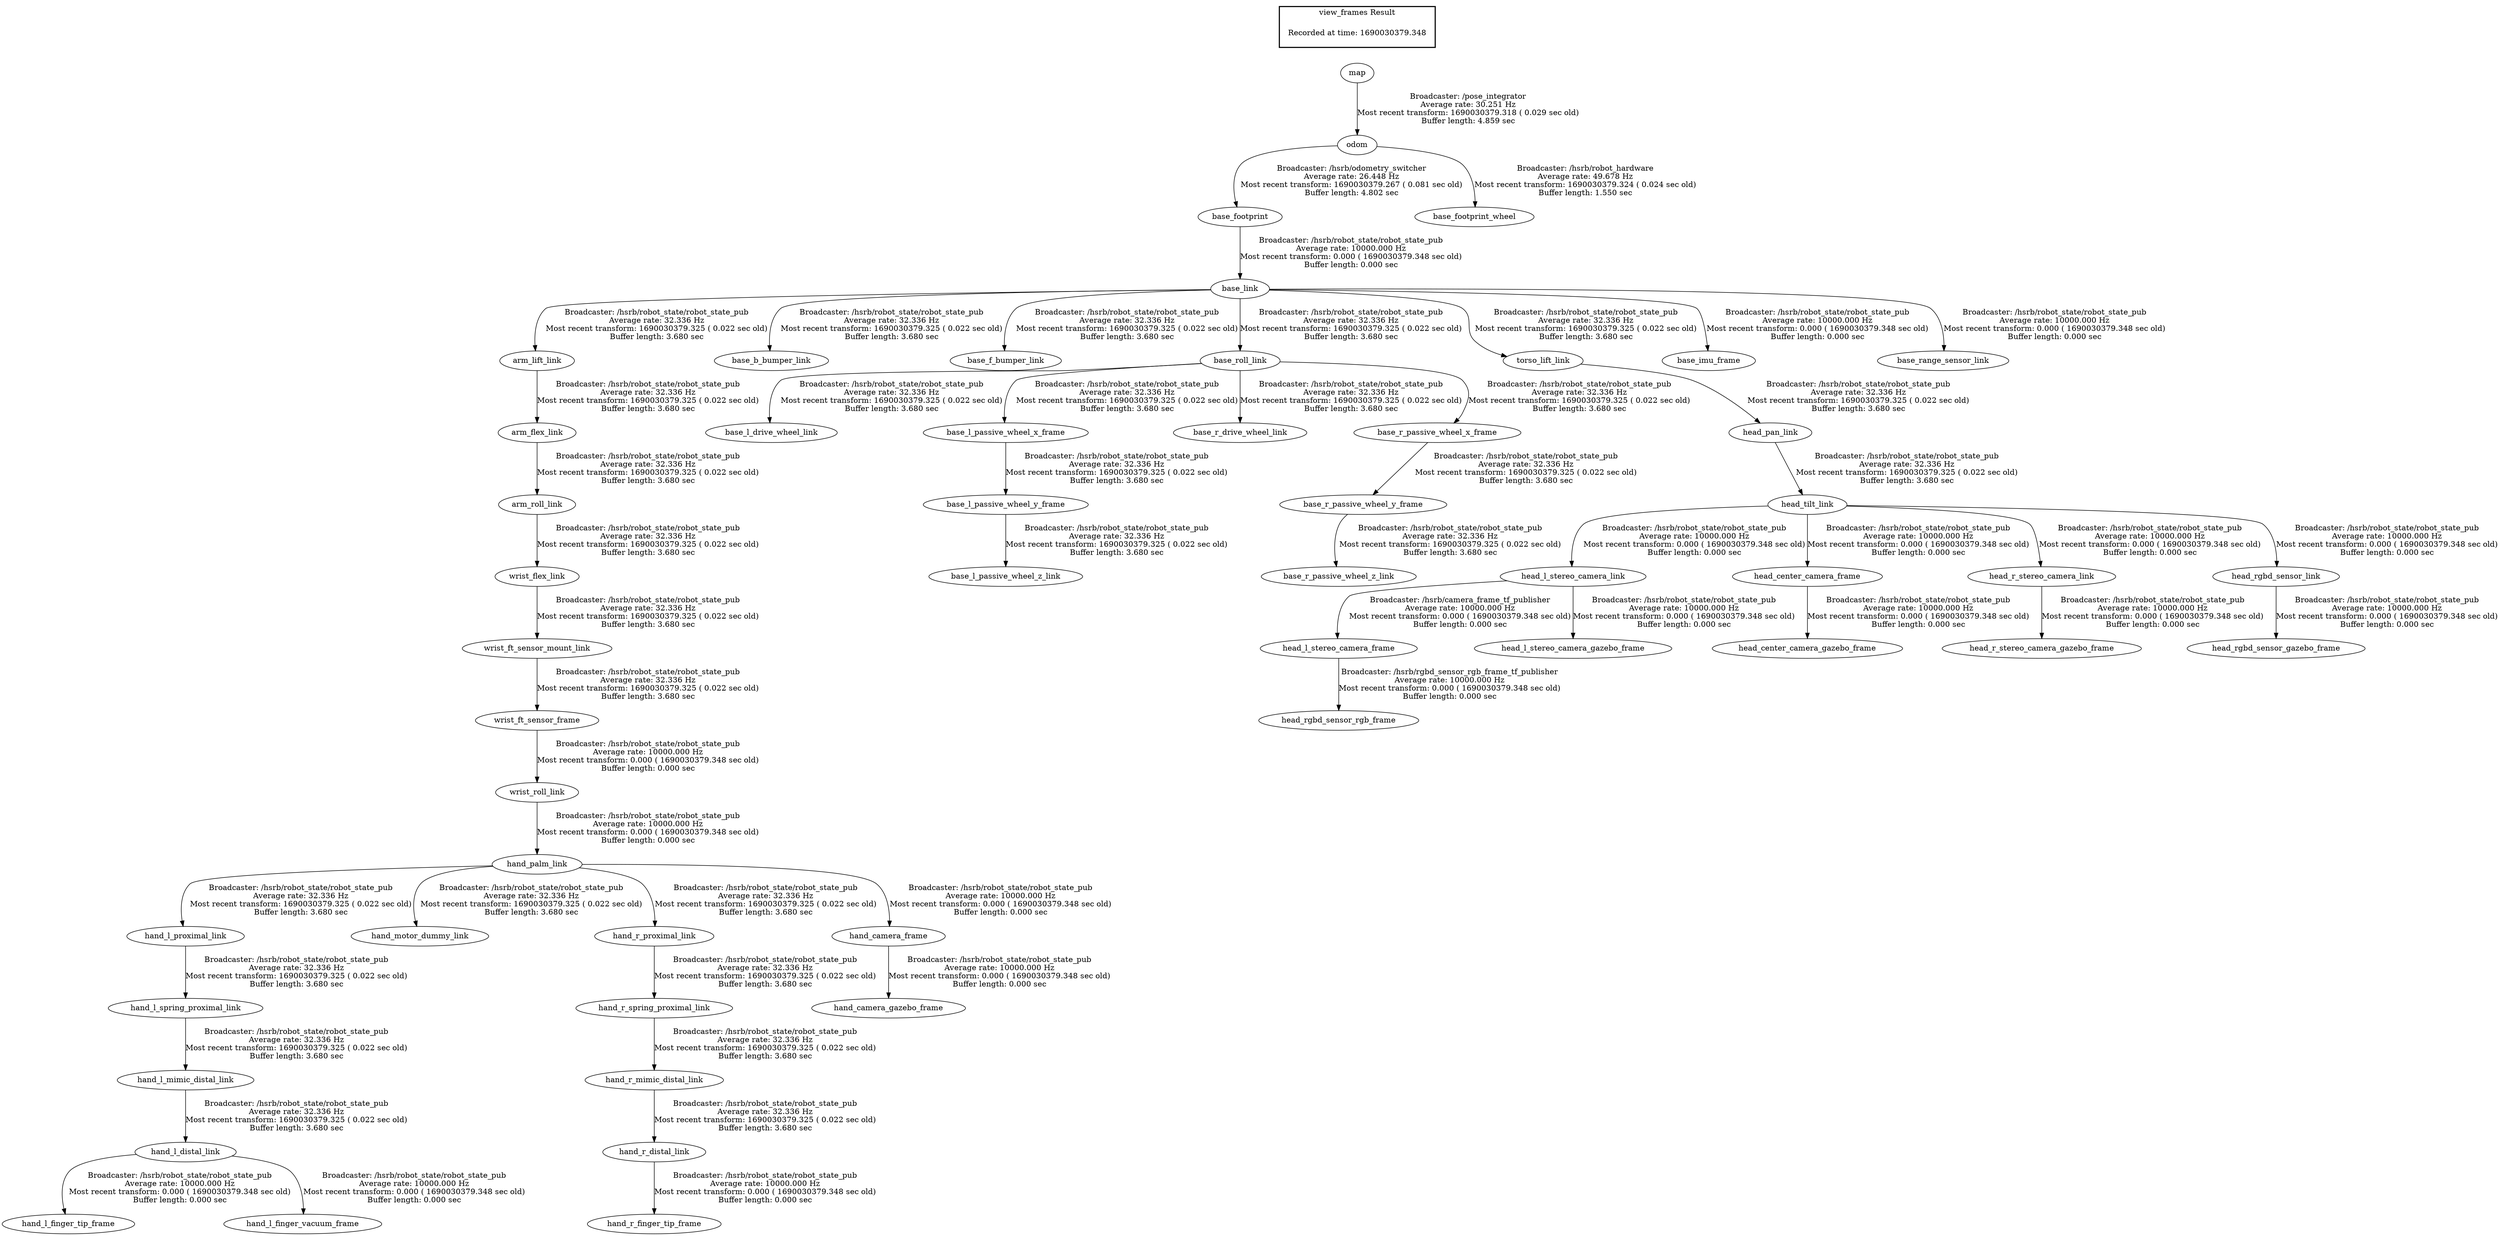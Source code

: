 digraph G {
"map" -> "odom"[label="Broadcaster: /pose_integrator\nAverage rate: 30.251 Hz\nMost recent transform: 1690030379.318 ( 0.029 sec old)\nBuffer length: 4.859 sec\n"];
"head_l_stereo_camera_frame" -> "head_rgbd_sensor_rgb_frame"[label="Broadcaster: /hsrb/rgbd_sensor_rgb_frame_tf_publisher\nAverage rate: 10000.000 Hz\nMost recent transform: 0.000 ( 1690030379.348 sec old)\nBuffer length: 0.000 sec\n"];
"head_l_stereo_camera_link" -> "head_l_stereo_camera_frame"[label="Broadcaster: /hsrb/camera_frame_tf_publisher\nAverage rate: 10000.000 Hz\nMost recent transform: 0.000 ( 1690030379.348 sec old)\nBuffer length: 0.000 sec\n"];
"head_tilt_link" -> "head_l_stereo_camera_link"[label="Broadcaster: /hsrb/robot_state/robot_state_pub\nAverage rate: 10000.000 Hz\nMost recent transform: 0.000 ( 1690030379.348 sec old)\nBuffer length: 0.000 sec\n"];
"odom" -> "base_footprint"[label="Broadcaster: /hsrb/odometry_switcher\nAverage rate: 26.448 Hz\nMost recent transform: 1690030379.267 ( 0.081 sec old)\nBuffer length: 4.802 sec\n"];
"arm_lift_link" -> "arm_flex_link"[label="Broadcaster: /hsrb/robot_state/robot_state_pub\nAverage rate: 32.336 Hz\nMost recent transform: 1690030379.325 ( 0.022 sec old)\nBuffer length: 3.680 sec\n"];
"base_link" -> "arm_lift_link"[label="Broadcaster: /hsrb/robot_state/robot_state_pub\nAverage rate: 32.336 Hz\nMost recent transform: 1690030379.325 ( 0.022 sec old)\nBuffer length: 3.680 sec\n"];
"base_footprint" -> "base_link"[label="Broadcaster: /hsrb/robot_state/robot_state_pub\nAverage rate: 10000.000 Hz\nMost recent transform: 0.000 ( 1690030379.348 sec old)\nBuffer length: 0.000 sec\n"];
"arm_flex_link" -> "arm_roll_link"[label="Broadcaster: /hsrb/robot_state/robot_state_pub\nAverage rate: 32.336 Hz\nMost recent transform: 1690030379.325 ( 0.022 sec old)\nBuffer length: 3.680 sec\n"];
"base_link" -> "base_b_bumper_link"[label="Broadcaster: /hsrb/robot_state/robot_state_pub\nAverage rate: 32.336 Hz\nMost recent transform: 1690030379.325 ( 0.022 sec old)\nBuffer length: 3.680 sec\n"];
"base_link" -> "base_f_bumper_link"[label="Broadcaster: /hsrb/robot_state/robot_state_pub\nAverage rate: 32.336 Hz\nMost recent transform: 1690030379.325 ( 0.022 sec old)\nBuffer length: 3.680 sec\n"];
"base_roll_link" -> "base_l_drive_wheel_link"[label="Broadcaster: /hsrb/robot_state/robot_state_pub\nAverage rate: 32.336 Hz\nMost recent transform: 1690030379.325 ( 0.022 sec old)\nBuffer length: 3.680 sec\n"];
"base_link" -> "base_roll_link"[label="Broadcaster: /hsrb/robot_state/robot_state_pub\nAverage rate: 32.336 Hz\nMost recent transform: 1690030379.325 ( 0.022 sec old)\nBuffer length: 3.680 sec\n"];
"base_roll_link" -> "base_l_passive_wheel_x_frame"[label="Broadcaster: /hsrb/robot_state/robot_state_pub\nAverage rate: 32.336 Hz\nMost recent transform: 1690030379.325 ( 0.022 sec old)\nBuffer length: 3.680 sec\n"];
"base_l_passive_wheel_x_frame" -> "base_l_passive_wheel_y_frame"[label="Broadcaster: /hsrb/robot_state/robot_state_pub\nAverage rate: 32.336 Hz\nMost recent transform: 1690030379.325 ( 0.022 sec old)\nBuffer length: 3.680 sec\n"];
"base_l_passive_wheel_y_frame" -> "base_l_passive_wheel_z_link"[label="Broadcaster: /hsrb/robot_state/robot_state_pub\nAverage rate: 32.336 Hz\nMost recent transform: 1690030379.325 ( 0.022 sec old)\nBuffer length: 3.680 sec\n"];
"base_roll_link" -> "base_r_drive_wheel_link"[label="Broadcaster: /hsrb/robot_state/robot_state_pub\nAverage rate: 32.336 Hz\nMost recent transform: 1690030379.325 ( 0.022 sec old)\nBuffer length: 3.680 sec\n"];
"base_roll_link" -> "base_r_passive_wheel_x_frame"[label="Broadcaster: /hsrb/robot_state/robot_state_pub\nAverage rate: 32.336 Hz\nMost recent transform: 1690030379.325 ( 0.022 sec old)\nBuffer length: 3.680 sec\n"];
"base_r_passive_wheel_x_frame" -> "base_r_passive_wheel_y_frame"[label="Broadcaster: /hsrb/robot_state/robot_state_pub\nAverage rate: 32.336 Hz\nMost recent transform: 1690030379.325 ( 0.022 sec old)\nBuffer length: 3.680 sec\n"];
"base_r_passive_wheel_y_frame" -> "base_r_passive_wheel_z_link"[label="Broadcaster: /hsrb/robot_state/robot_state_pub\nAverage rate: 32.336 Hz\nMost recent transform: 1690030379.325 ( 0.022 sec old)\nBuffer length: 3.680 sec\n"];
"hand_l_mimic_distal_link" -> "hand_l_distal_link"[label="Broadcaster: /hsrb/robot_state/robot_state_pub\nAverage rate: 32.336 Hz\nMost recent transform: 1690030379.325 ( 0.022 sec old)\nBuffer length: 3.680 sec\n"];
"hand_l_spring_proximal_link" -> "hand_l_mimic_distal_link"[label="Broadcaster: /hsrb/robot_state/robot_state_pub\nAverage rate: 32.336 Hz\nMost recent transform: 1690030379.325 ( 0.022 sec old)\nBuffer length: 3.680 sec\n"];
"hand_l_proximal_link" -> "hand_l_spring_proximal_link"[label="Broadcaster: /hsrb/robot_state/robot_state_pub\nAverage rate: 32.336 Hz\nMost recent transform: 1690030379.325 ( 0.022 sec old)\nBuffer length: 3.680 sec\n"];
"hand_palm_link" -> "hand_l_proximal_link"[label="Broadcaster: /hsrb/robot_state/robot_state_pub\nAverage rate: 32.336 Hz\nMost recent transform: 1690030379.325 ( 0.022 sec old)\nBuffer length: 3.680 sec\n"];
"wrist_roll_link" -> "hand_palm_link"[label="Broadcaster: /hsrb/robot_state/robot_state_pub\nAverage rate: 10000.000 Hz\nMost recent transform: 0.000 ( 1690030379.348 sec old)\nBuffer length: 0.000 sec\n"];
"hand_palm_link" -> "hand_motor_dummy_link"[label="Broadcaster: /hsrb/robot_state/robot_state_pub\nAverage rate: 32.336 Hz\nMost recent transform: 1690030379.325 ( 0.022 sec old)\nBuffer length: 3.680 sec\n"];
"hand_r_mimic_distal_link" -> "hand_r_distal_link"[label="Broadcaster: /hsrb/robot_state/robot_state_pub\nAverage rate: 32.336 Hz\nMost recent transform: 1690030379.325 ( 0.022 sec old)\nBuffer length: 3.680 sec\n"];
"hand_r_spring_proximal_link" -> "hand_r_mimic_distal_link"[label="Broadcaster: /hsrb/robot_state/robot_state_pub\nAverage rate: 32.336 Hz\nMost recent transform: 1690030379.325 ( 0.022 sec old)\nBuffer length: 3.680 sec\n"];
"hand_r_proximal_link" -> "hand_r_spring_proximal_link"[label="Broadcaster: /hsrb/robot_state/robot_state_pub\nAverage rate: 32.336 Hz\nMost recent transform: 1690030379.325 ( 0.022 sec old)\nBuffer length: 3.680 sec\n"];
"hand_palm_link" -> "hand_r_proximal_link"[label="Broadcaster: /hsrb/robot_state/robot_state_pub\nAverage rate: 32.336 Hz\nMost recent transform: 1690030379.325 ( 0.022 sec old)\nBuffer length: 3.680 sec\n"];
"torso_lift_link" -> "head_pan_link"[label="Broadcaster: /hsrb/robot_state/robot_state_pub\nAverage rate: 32.336 Hz\nMost recent transform: 1690030379.325 ( 0.022 sec old)\nBuffer length: 3.680 sec\n"];
"base_link" -> "torso_lift_link"[label="Broadcaster: /hsrb/robot_state/robot_state_pub\nAverage rate: 32.336 Hz\nMost recent transform: 1690030379.325 ( 0.022 sec old)\nBuffer length: 3.680 sec\n"];
"head_pan_link" -> "head_tilt_link"[label="Broadcaster: /hsrb/robot_state/robot_state_pub\nAverage rate: 32.336 Hz\nMost recent transform: 1690030379.325 ( 0.022 sec old)\nBuffer length: 3.680 sec\n"];
"arm_roll_link" -> "wrist_flex_link"[label="Broadcaster: /hsrb/robot_state/robot_state_pub\nAverage rate: 32.336 Hz\nMost recent transform: 1690030379.325 ( 0.022 sec old)\nBuffer length: 3.680 sec\n"];
"wrist_ft_sensor_mount_link" -> "wrist_ft_sensor_frame"[label="Broadcaster: /hsrb/robot_state/robot_state_pub\nAverage rate: 32.336 Hz\nMost recent transform: 1690030379.325 ( 0.022 sec old)\nBuffer length: 3.680 sec\n"];
"wrist_flex_link" -> "wrist_ft_sensor_mount_link"[label="Broadcaster: /hsrb/robot_state/robot_state_pub\nAverage rate: 32.336 Hz\nMost recent transform: 1690030379.325 ( 0.022 sec old)\nBuffer length: 3.680 sec\n"];
"base_link" -> "base_imu_frame"[label="Broadcaster: /hsrb/robot_state/robot_state_pub\nAverage rate: 10000.000 Hz\nMost recent transform: 0.000 ( 1690030379.348 sec old)\nBuffer length: 0.000 sec\n"];
"base_link" -> "base_range_sensor_link"[label="Broadcaster: /hsrb/robot_state/robot_state_pub\nAverage rate: 10000.000 Hz\nMost recent transform: 0.000 ( 1690030379.348 sec old)\nBuffer length: 0.000 sec\n"];
"hand_palm_link" -> "hand_camera_frame"[label="Broadcaster: /hsrb/robot_state/robot_state_pub\nAverage rate: 10000.000 Hz\nMost recent transform: 0.000 ( 1690030379.348 sec old)\nBuffer length: 0.000 sec\n"];
"hand_camera_frame" -> "hand_camera_gazebo_frame"[label="Broadcaster: /hsrb/robot_state/robot_state_pub\nAverage rate: 10000.000 Hz\nMost recent transform: 0.000 ( 1690030379.348 sec old)\nBuffer length: 0.000 sec\n"];
"hand_l_distal_link" -> "hand_l_finger_tip_frame"[label="Broadcaster: /hsrb/robot_state/robot_state_pub\nAverage rate: 10000.000 Hz\nMost recent transform: 0.000 ( 1690030379.348 sec old)\nBuffer length: 0.000 sec\n"];
"hand_l_distal_link" -> "hand_l_finger_vacuum_frame"[label="Broadcaster: /hsrb/robot_state/robot_state_pub\nAverage rate: 10000.000 Hz\nMost recent transform: 0.000 ( 1690030379.348 sec old)\nBuffer length: 0.000 sec\n"];
"wrist_ft_sensor_frame" -> "wrist_roll_link"[label="Broadcaster: /hsrb/robot_state/robot_state_pub\nAverage rate: 10000.000 Hz\nMost recent transform: 0.000 ( 1690030379.348 sec old)\nBuffer length: 0.000 sec\n"];
"hand_r_distal_link" -> "hand_r_finger_tip_frame"[label="Broadcaster: /hsrb/robot_state/robot_state_pub\nAverage rate: 10000.000 Hz\nMost recent transform: 0.000 ( 1690030379.348 sec old)\nBuffer length: 0.000 sec\n"];
"head_tilt_link" -> "head_center_camera_frame"[label="Broadcaster: /hsrb/robot_state/robot_state_pub\nAverage rate: 10000.000 Hz\nMost recent transform: 0.000 ( 1690030379.348 sec old)\nBuffer length: 0.000 sec\n"];
"head_center_camera_frame" -> "head_center_camera_gazebo_frame"[label="Broadcaster: /hsrb/robot_state/robot_state_pub\nAverage rate: 10000.000 Hz\nMost recent transform: 0.000 ( 1690030379.348 sec old)\nBuffer length: 0.000 sec\n"];
"head_l_stereo_camera_link" -> "head_l_stereo_camera_gazebo_frame"[label="Broadcaster: /hsrb/robot_state/robot_state_pub\nAverage rate: 10000.000 Hz\nMost recent transform: 0.000 ( 1690030379.348 sec old)\nBuffer length: 0.000 sec\n"];
"head_r_stereo_camera_link" -> "head_r_stereo_camera_gazebo_frame"[label="Broadcaster: /hsrb/robot_state/robot_state_pub\nAverage rate: 10000.000 Hz\nMost recent transform: 0.000 ( 1690030379.348 sec old)\nBuffer length: 0.000 sec\n"];
"head_tilt_link" -> "head_r_stereo_camera_link"[label="Broadcaster: /hsrb/robot_state/robot_state_pub\nAverage rate: 10000.000 Hz\nMost recent transform: 0.000 ( 1690030379.348 sec old)\nBuffer length: 0.000 sec\n"];
"head_rgbd_sensor_link" -> "head_rgbd_sensor_gazebo_frame"[label="Broadcaster: /hsrb/robot_state/robot_state_pub\nAverage rate: 10000.000 Hz\nMost recent transform: 0.000 ( 1690030379.348 sec old)\nBuffer length: 0.000 sec\n"];
"head_tilt_link" -> "head_rgbd_sensor_link"[label="Broadcaster: /hsrb/robot_state/robot_state_pub\nAverage rate: 10000.000 Hz\nMost recent transform: 0.000 ( 1690030379.348 sec old)\nBuffer length: 0.000 sec\n"];
"odom" -> "base_footprint_wheel"[label="Broadcaster: /hsrb/robot_hardware\nAverage rate: 49.678 Hz\nMost recent transform: 1690030379.324 ( 0.024 sec old)\nBuffer length: 1.550 sec\n"];
edge [style=invis];
 subgraph cluster_legend { style=bold; color=black; label ="view_frames Result";
"Recorded at time: 1690030379.348"[ shape=plaintext ] ;
 }->"map";
}